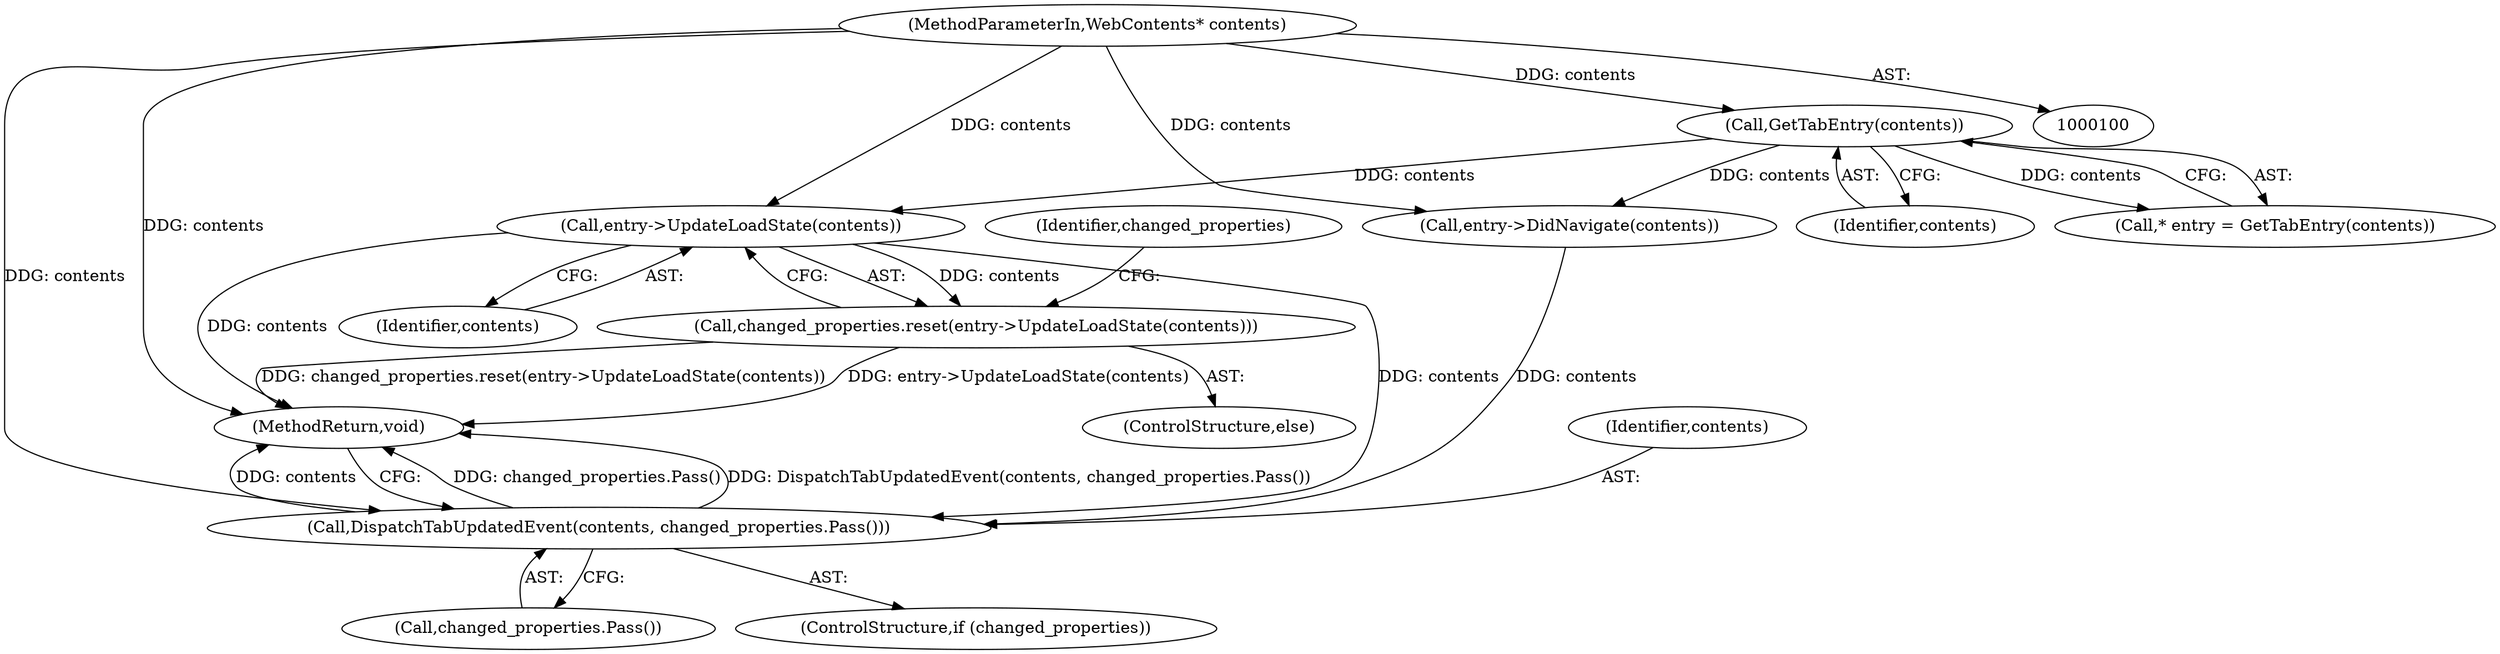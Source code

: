 digraph "0_Chrome_f7ae1f7a918f1973dca241a7a23169906eaf4fe3_5@pointer" {
"1000119" [label="(Call,entry->UpdateLoadState(contents))"];
"1000107" [label="(Call,GetTabEntry(contents))"];
"1000101" [label="(MethodParameterIn,WebContents* contents)"];
"1000118" [label="(Call,changed_properties.reset(entry->UpdateLoadState(contents)))"];
"1000123" [label="(Call,DispatchTabUpdatedEvent(contents, changed_properties.Pass()))"];
"1000101" [label="(MethodParameterIn,WebContents* contents)"];
"1000118" [label="(Call,changed_properties.reset(entry->UpdateLoadState(contents)))"];
"1000123" [label="(Call,DispatchTabUpdatedEvent(contents, changed_properties.Pass()))"];
"1000105" [label="(Call,* entry = GetTabEntry(contents))"];
"1000125" [label="(Call,changed_properties.Pass())"];
"1000122" [label="(Identifier,changed_properties)"];
"1000107" [label="(Call,GetTabEntry(contents))"];
"1000108" [label="(Identifier,contents)"];
"1000115" [label="(Call,entry->DidNavigate(contents))"];
"1000120" [label="(Identifier,contents)"];
"1000117" [label="(ControlStructure,else)"];
"1000124" [label="(Identifier,contents)"];
"1000121" [label="(ControlStructure,if (changed_properties))"];
"1000119" [label="(Call,entry->UpdateLoadState(contents))"];
"1000126" [label="(MethodReturn,void)"];
"1000119" -> "1000118"  [label="AST: "];
"1000119" -> "1000120"  [label="CFG: "];
"1000120" -> "1000119"  [label="AST: "];
"1000118" -> "1000119"  [label="CFG: "];
"1000119" -> "1000126"  [label="DDG: contents"];
"1000119" -> "1000118"  [label="DDG: contents"];
"1000107" -> "1000119"  [label="DDG: contents"];
"1000101" -> "1000119"  [label="DDG: contents"];
"1000119" -> "1000123"  [label="DDG: contents"];
"1000107" -> "1000105"  [label="AST: "];
"1000107" -> "1000108"  [label="CFG: "];
"1000108" -> "1000107"  [label="AST: "];
"1000105" -> "1000107"  [label="CFG: "];
"1000107" -> "1000105"  [label="DDG: contents"];
"1000101" -> "1000107"  [label="DDG: contents"];
"1000107" -> "1000115"  [label="DDG: contents"];
"1000101" -> "1000100"  [label="AST: "];
"1000101" -> "1000126"  [label="DDG: contents"];
"1000101" -> "1000115"  [label="DDG: contents"];
"1000101" -> "1000123"  [label="DDG: contents"];
"1000118" -> "1000117"  [label="AST: "];
"1000122" -> "1000118"  [label="CFG: "];
"1000118" -> "1000126"  [label="DDG: changed_properties.reset(entry->UpdateLoadState(contents))"];
"1000118" -> "1000126"  [label="DDG: entry->UpdateLoadState(contents)"];
"1000123" -> "1000121"  [label="AST: "];
"1000123" -> "1000125"  [label="CFG: "];
"1000124" -> "1000123"  [label="AST: "];
"1000125" -> "1000123"  [label="AST: "];
"1000126" -> "1000123"  [label="CFG: "];
"1000123" -> "1000126"  [label="DDG: changed_properties.Pass()"];
"1000123" -> "1000126"  [label="DDG: DispatchTabUpdatedEvent(contents, changed_properties.Pass())"];
"1000123" -> "1000126"  [label="DDG: contents"];
"1000115" -> "1000123"  [label="DDG: contents"];
}
